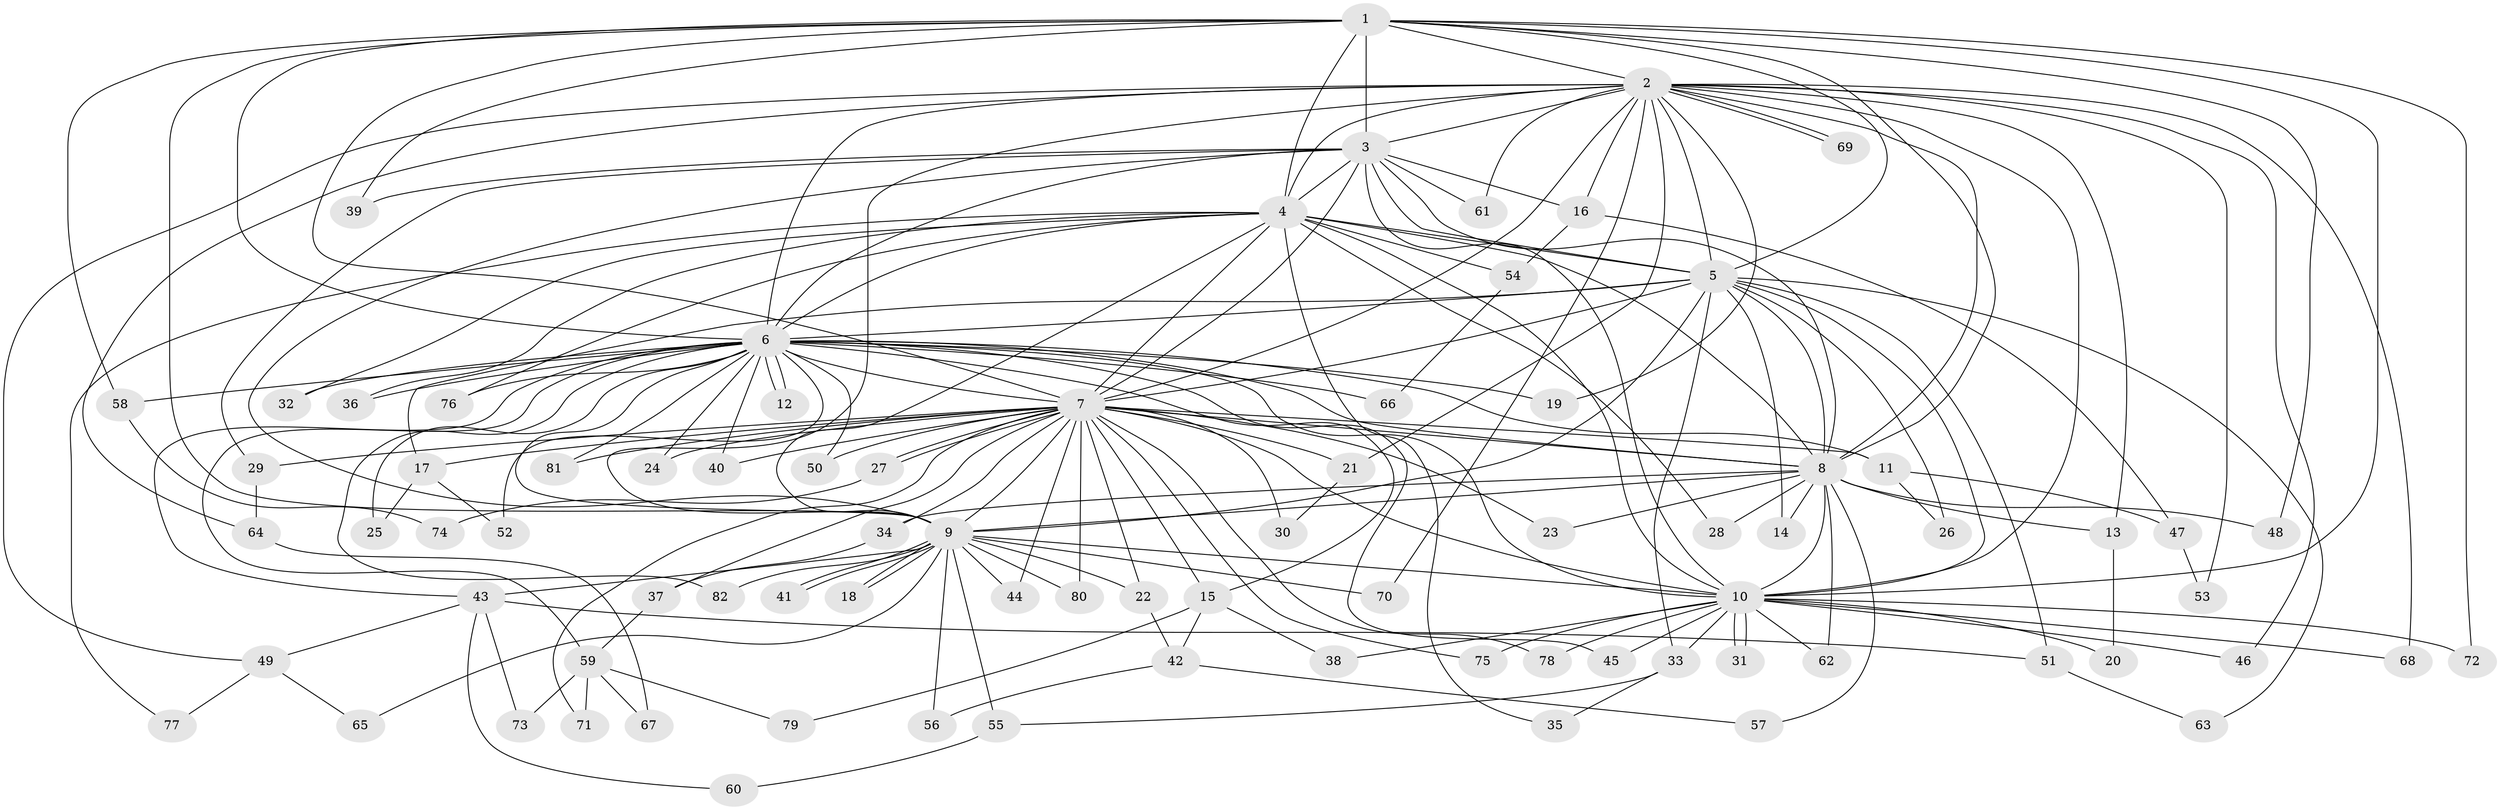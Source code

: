 // Generated by graph-tools (version 1.1) at 2025/49/03/09/25 03:49:31]
// undirected, 82 vertices, 189 edges
graph export_dot {
graph [start="1"]
  node [color=gray90,style=filled];
  1;
  2;
  3;
  4;
  5;
  6;
  7;
  8;
  9;
  10;
  11;
  12;
  13;
  14;
  15;
  16;
  17;
  18;
  19;
  20;
  21;
  22;
  23;
  24;
  25;
  26;
  27;
  28;
  29;
  30;
  31;
  32;
  33;
  34;
  35;
  36;
  37;
  38;
  39;
  40;
  41;
  42;
  43;
  44;
  45;
  46;
  47;
  48;
  49;
  50;
  51;
  52;
  53;
  54;
  55;
  56;
  57;
  58;
  59;
  60;
  61;
  62;
  63;
  64;
  65;
  66;
  67;
  68;
  69;
  70;
  71;
  72;
  73;
  74;
  75;
  76;
  77;
  78;
  79;
  80;
  81;
  82;
  1 -- 2;
  1 -- 3;
  1 -- 4;
  1 -- 5;
  1 -- 6;
  1 -- 7;
  1 -- 8;
  1 -- 9;
  1 -- 10;
  1 -- 39;
  1 -- 48;
  1 -- 58;
  1 -- 72;
  2 -- 3;
  2 -- 4;
  2 -- 5;
  2 -- 6;
  2 -- 7;
  2 -- 8;
  2 -- 9;
  2 -- 10;
  2 -- 13;
  2 -- 16;
  2 -- 19;
  2 -- 21;
  2 -- 46;
  2 -- 49;
  2 -- 53;
  2 -- 61;
  2 -- 64;
  2 -- 68;
  2 -- 69;
  2 -- 69;
  2 -- 70;
  3 -- 4;
  3 -- 5;
  3 -- 6;
  3 -- 7;
  3 -- 8;
  3 -- 9;
  3 -- 10;
  3 -- 16;
  3 -- 29;
  3 -- 39;
  3 -- 61;
  4 -- 5;
  4 -- 6;
  4 -- 7;
  4 -- 8;
  4 -- 9;
  4 -- 10;
  4 -- 28;
  4 -- 32;
  4 -- 35;
  4 -- 36;
  4 -- 54;
  4 -- 76;
  4 -- 77;
  5 -- 6;
  5 -- 7;
  5 -- 8;
  5 -- 9;
  5 -- 10;
  5 -- 14;
  5 -- 17;
  5 -- 26;
  5 -- 33;
  5 -- 51;
  5 -- 63;
  6 -- 7;
  6 -- 8;
  6 -- 9;
  6 -- 10;
  6 -- 11;
  6 -- 12;
  6 -- 12;
  6 -- 15;
  6 -- 19;
  6 -- 24;
  6 -- 25;
  6 -- 32;
  6 -- 36;
  6 -- 40;
  6 -- 43;
  6 -- 45;
  6 -- 50;
  6 -- 52;
  6 -- 58;
  6 -- 59;
  6 -- 66;
  6 -- 76;
  6 -- 81;
  6 -- 82;
  7 -- 8;
  7 -- 9;
  7 -- 10;
  7 -- 11;
  7 -- 15;
  7 -- 17;
  7 -- 21;
  7 -- 22;
  7 -- 23;
  7 -- 24;
  7 -- 27;
  7 -- 27;
  7 -- 29;
  7 -- 30;
  7 -- 34;
  7 -- 37;
  7 -- 40;
  7 -- 44;
  7 -- 50;
  7 -- 71;
  7 -- 75;
  7 -- 78;
  7 -- 80;
  7 -- 81;
  8 -- 9;
  8 -- 10;
  8 -- 13;
  8 -- 14;
  8 -- 23;
  8 -- 28;
  8 -- 34;
  8 -- 48;
  8 -- 57;
  8 -- 62;
  9 -- 10;
  9 -- 18;
  9 -- 18;
  9 -- 22;
  9 -- 41;
  9 -- 41;
  9 -- 43;
  9 -- 44;
  9 -- 55;
  9 -- 56;
  9 -- 65;
  9 -- 70;
  9 -- 80;
  9 -- 82;
  10 -- 20;
  10 -- 31;
  10 -- 31;
  10 -- 33;
  10 -- 38;
  10 -- 45;
  10 -- 46;
  10 -- 62;
  10 -- 68;
  10 -- 72;
  10 -- 75;
  10 -- 78;
  11 -- 26;
  11 -- 47;
  13 -- 20;
  15 -- 38;
  15 -- 42;
  15 -- 79;
  16 -- 47;
  16 -- 54;
  17 -- 25;
  17 -- 52;
  21 -- 30;
  22 -- 42;
  27 -- 74;
  29 -- 64;
  33 -- 35;
  33 -- 55;
  34 -- 37;
  37 -- 59;
  42 -- 56;
  42 -- 57;
  43 -- 49;
  43 -- 51;
  43 -- 60;
  43 -- 73;
  47 -- 53;
  49 -- 65;
  49 -- 77;
  51 -- 63;
  54 -- 66;
  55 -- 60;
  58 -- 74;
  59 -- 67;
  59 -- 71;
  59 -- 73;
  59 -- 79;
  64 -- 67;
}
